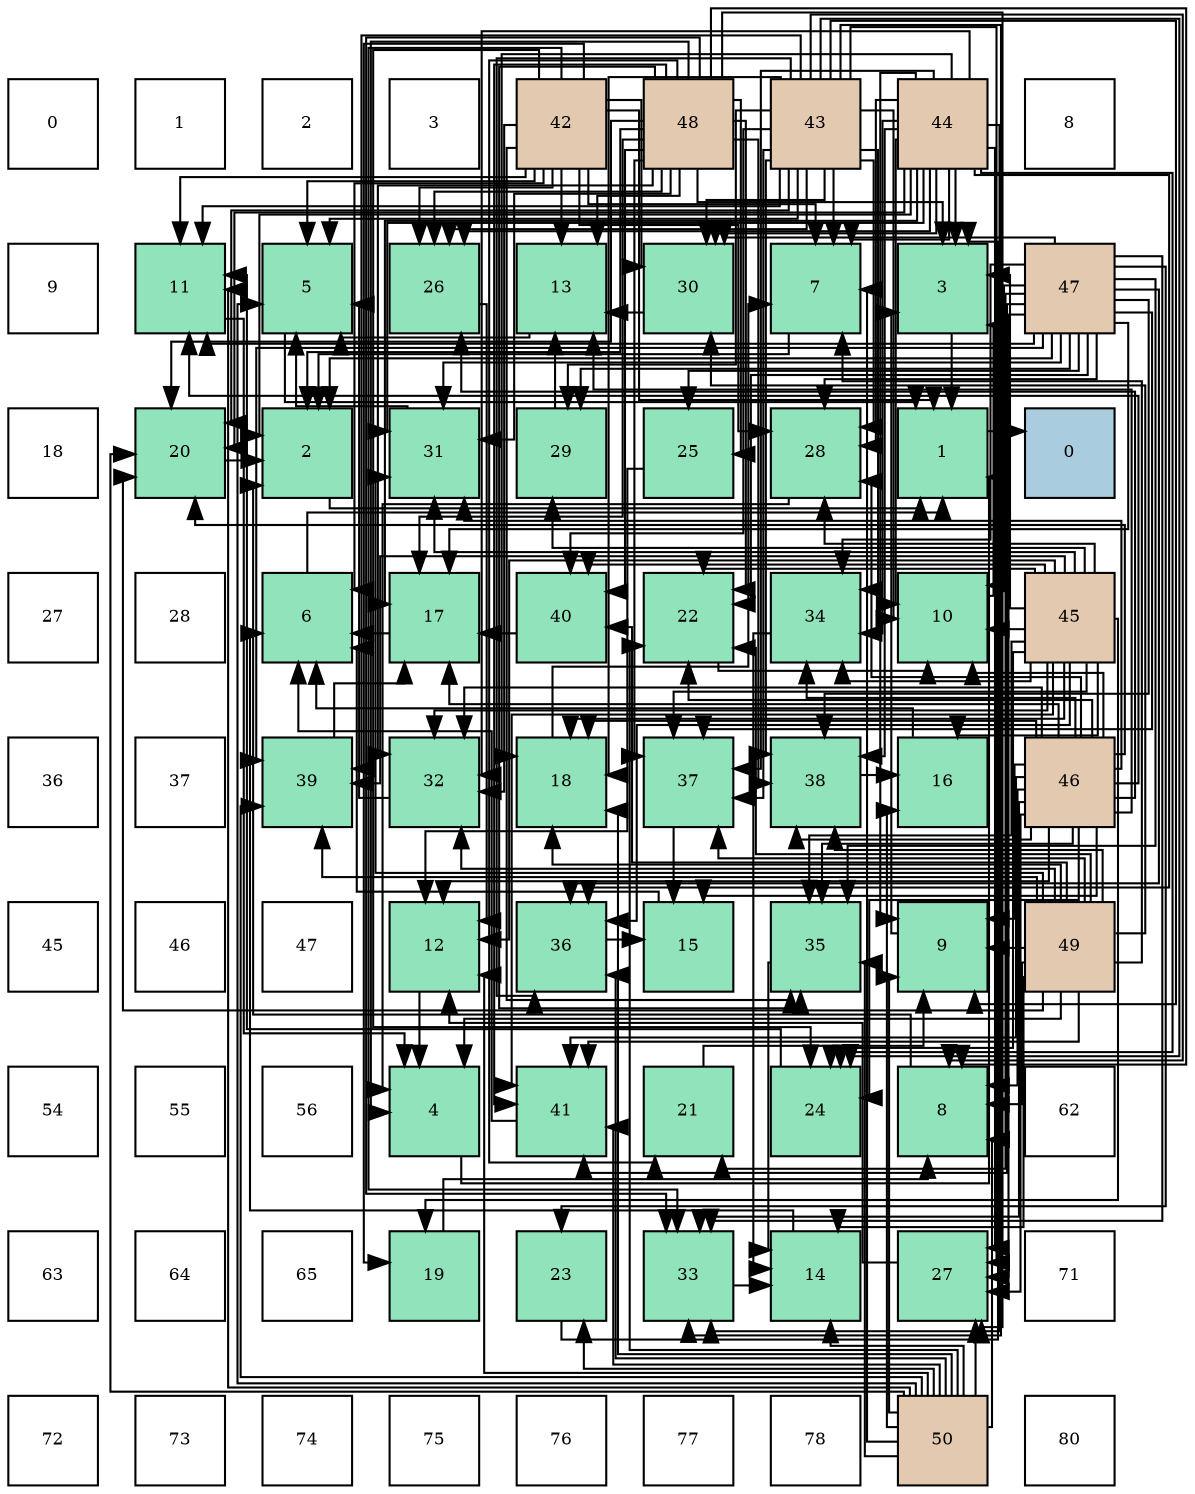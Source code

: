 digraph layout{
 rankdir=TB;
 splines=ortho;
 node [style=filled shape=square fixedsize=true width=0.6];
0[label="0", fontsize=8, fillcolor="#ffffff"];
1[label="1", fontsize=8, fillcolor="#ffffff"];
2[label="2", fontsize=8, fillcolor="#ffffff"];
3[label="3", fontsize=8, fillcolor="#ffffff"];
4[label="42", fontsize=8, fillcolor="#e3c9af"];
5[label="48", fontsize=8, fillcolor="#e3c9af"];
6[label="43", fontsize=8, fillcolor="#e3c9af"];
7[label="44", fontsize=8, fillcolor="#e3c9af"];
8[label="8", fontsize=8, fillcolor="#ffffff"];
9[label="9", fontsize=8, fillcolor="#ffffff"];
10[label="11", fontsize=8, fillcolor="#91e3bb"];
11[label="5", fontsize=8, fillcolor="#91e3bb"];
12[label="26", fontsize=8, fillcolor="#91e3bb"];
13[label="13", fontsize=8, fillcolor="#91e3bb"];
14[label="30", fontsize=8, fillcolor="#91e3bb"];
15[label="7", fontsize=8, fillcolor="#91e3bb"];
16[label="3", fontsize=8, fillcolor="#91e3bb"];
17[label="47", fontsize=8, fillcolor="#e3c9af"];
18[label="18", fontsize=8, fillcolor="#ffffff"];
19[label="20", fontsize=8, fillcolor="#91e3bb"];
20[label="2", fontsize=8, fillcolor="#91e3bb"];
21[label="31", fontsize=8, fillcolor="#91e3bb"];
22[label="29", fontsize=8, fillcolor="#91e3bb"];
23[label="25", fontsize=8, fillcolor="#91e3bb"];
24[label="28", fontsize=8, fillcolor="#91e3bb"];
25[label="1", fontsize=8, fillcolor="#91e3bb"];
26[label="0", fontsize=8, fillcolor="#a9ccde"];
27[label="27", fontsize=8, fillcolor="#ffffff"];
28[label="28", fontsize=8, fillcolor="#ffffff"];
29[label="6", fontsize=8, fillcolor="#91e3bb"];
30[label="17", fontsize=8, fillcolor="#91e3bb"];
31[label="40", fontsize=8, fillcolor="#91e3bb"];
32[label="22", fontsize=8, fillcolor="#91e3bb"];
33[label="34", fontsize=8, fillcolor="#91e3bb"];
34[label="10", fontsize=8, fillcolor="#91e3bb"];
35[label="45", fontsize=8, fillcolor="#e3c9af"];
36[label="36", fontsize=8, fillcolor="#ffffff"];
37[label="37", fontsize=8, fillcolor="#ffffff"];
38[label="39", fontsize=8, fillcolor="#91e3bb"];
39[label="32", fontsize=8, fillcolor="#91e3bb"];
40[label="18", fontsize=8, fillcolor="#91e3bb"];
41[label="37", fontsize=8, fillcolor="#91e3bb"];
42[label="38", fontsize=8, fillcolor="#91e3bb"];
43[label="16", fontsize=8, fillcolor="#91e3bb"];
44[label="46", fontsize=8, fillcolor="#e3c9af"];
45[label="45", fontsize=8, fillcolor="#ffffff"];
46[label="46", fontsize=8, fillcolor="#ffffff"];
47[label="47", fontsize=8, fillcolor="#ffffff"];
48[label="12", fontsize=8, fillcolor="#91e3bb"];
49[label="36", fontsize=8, fillcolor="#91e3bb"];
50[label="15", fontsize=8, fillcolor="#91e3bb"];
51[label="35", fontsize=8, fillcolor="#91e3bb"];
52[label="9", fontsize=8, fillcolor="#91e3bb"];
53[label="49", fontsize=8, fillcolor="#e3c9af"];
54[label="54", fontsize=8, fillcolor="#ffffff"];
55[label="55", fontsize=8, fillcolor="#ffffff"];
56[label="56", fontsize=8, fillcolor="#ffffff"];
57[label="4", fontsize=8, fillcolor="#91e3bb"];
58[label="41", fontsize=8, fillcolor="#91e3bb"];
59[label="21", fontsize=8, fillcolor="#91e3bb"];
60[label="24", fontsize=8, fillcolor="#91e3bb"];
61[label="8", fontsize=8, fillcolor="#91e3bb"];
62[label="62", fontsize=8, fillcolor="#ffffff"];
63[label="63", fontsize=8, fillcolor="#ffffff"];
64[label="64", fontsize=8, fillcolor="#ffffff"];
65[label="65", fontsize=8, fillcolor="#ffffff"];
66[label="19", fontsize=8, fillcolor="#91e3bb"];
67[label="23", fontsize=8, fillcolor="#91e3bb"];
68[label="33", fontsize=8, fillcolor="#91e3bb"];
69[label="14", fontsize=8, fillcolor="#91e3bb"];
70[label="27", fontsize=8, fillcolor="#91e3bb"];
71[label="71", fontsize=8, fillcolor="#ffffff"];
72[label="72", fontsize=8, fillcolor="#ffffff"];
73[label="73", fontsize=8, fillcolor="#ffffff"];
74[label="74", fontsize=8, fillcolor="#ffffff"];
75[label="75", fontsize=8, fillcolor="#ffffff"];
76[label="76", fontsize=8, fillcolor="#ffffff"];
77[label="77", fontsize=8, fillcolor="#ffffff"];
78[label="78", fontsize=8, fillcolor="#ffffff"];
79[label="50", fontsize=8, fillcolor="#e3c9af"];
80[label="80", fontsize=8, fillcolor="#ffffff"];
edge [constraint=false, style=vis];25 -> 26;
20 -> 25;
16 -> 25;
57 -> 25;
11 -> 25;
29 -> 25;
15 -> 20;
61 -> 20;
52 -> 16;
34 -> 16;
10 -> 57;
48 -> 57;
13 -> 11;
69 -> 29;
50 -> 29;
43 -> 29;
30 -> 29;
40 -> 15;
66 -> 61;
19 -> 20;
59 -> 52;
32 -> 34;
67 -> 16;
60 -> 10;
23 -> 48;
12 -> 48;
70 -> 48;
24 -> 57;
22 -> 13;
14 -> 13;
21 -> 11;
39 -> 11;
68 -> 69;
33 -> 69;
51 -> 69;
49 -> 50;
41 -> 50;
42 -> 43;
38 -> 30;
31 -> 30;
58 -> 29;
4 -> 25;
4 -> 11;
4 -> 29;
4 -> 15;
4 -> 10;
4 -> 13;
4 -> 66;
4 -> 60;
4 -> 12;
4 -> 24;
4 -> 14;
4 -> 39;
4 -> 68;
4 -> 51;
6 -> 11;
6 -> 15;
6 -> 61;
6 -> 52;
6 -> 34;
6 -> 10;
6 -> 40;
6 -> 19;
6 -> 60;
6 -> 12;
6 -> 70;
6 -> 24;
6 -> 22;
6 -> 14;
6 -> 68;
6 -> 33;
6 -> 49;
6 -> 41;
6 -> 42;
6 -> 38;
6 -> 31;
7 -> 20;
7 -> 16;
7 -> 15;
7 -> 52;
7 -> 34;
7 -> 30;
7 -> 40;
7 -> 19;
7 -> 60;
7 -> 12;
7 -> 70;
7 -> 24;
7 -> 14;
7 -> 21;
7 -> 39;
7 -> 68;
7 -> 33;
7 -> 49;
7 -> 41;
7 -> 42;
35 -> 16;
35 -> 34;
35 -> 48;
35 -> 43;
35 -> 40;
35 -> 66;
35 -> 32;
35 -> 60;
35 -> 24;
35 -> 22;
35 -> 21;
35 -> 39;
35 -> 33;
35 -> 51;
35 -> 49;
35 -> 41;
35 -> 38;
35 -> 31;
35 -> 58;
44 -> 61;
44 -> 52;
44 -> 34;
44 -> 10;
44 -> 48;
44 -> 13;
44 -> 50;
44 -> 30;
44 -> 40;
44 -> 19;
44 -> 32;
44 -> 60;
44 -> 12;
44 -> 70;
44 -> 24;
44 -> 21;
44 -> 39;
44 -> 68;
44 -> 33;
44 -> 51;
44 -> 42;
44 -> 58;
17 -> 20;
17 -> 34;
17 -> 10;
17 -> 30;
17 -> 59;
17 -> 32;
17 -> 67;
17 -> 23;
17 -> 70;
17 -> 24;
17 -> 22;
17 -> 14;
17 -> 21;
17 -> 68;
17 -> 33;
17 -> 51;
17 -> 49;
17 -> 41;
17 -> 42;
17 -> 38;
17 -> 58;
5 -> 20;
5 -> 16;
5 -> 57;
5 -> 61;
5 -> 13;
5 -> 30;
5 -> 19;
5 -> 59;
5 -> 32;
5 -> 23;
5 -> 12;
5 -> 70;
5 -> 21;
5 -> 39;
5 -> 68;
5 -> 51;
5 -> 41;
5 -> 42;
5 -> 31;
5 -> 58;
53 -> 57;
53 -> 15;
53 -> 61;
53 -> 52;
53 -> 69;
53 -> 40;
53 -> 19;
53 -> 32;
53 -> 14;
53 -> 21;
53 -> 39;
53 -> 41;
53 -> 42;
53 -> 38;
53 -> 31;
53 -> 58;
79 -> 11;
79 -> 15;
79 -> 61;
79 -> 52;
79 -> 10;
79 -> 48;
79 -> 69;
79 -> 43;
79 -> 40;
79 -> 19;
79 -> 32;
79 -> 67;
79 -> 70;
79 -> 51;
79 -> 49;
79 -> 38;
79 -> 58;
edge [constraint=true, style=invis];
0 -> 9 -> 18 -> 27 -> 36 -> 45 -> 54 -> 63 -> 72;
1 -> 10 -> 19 -> 28 -> 37 -> 46 -> 55 -> 64 -> 73;
2 -> 11 -> 20 -> 29 -> 38 -> 47 -> 56 -> 65 -> 74;
3 -> 12 -> 21 -> 30 -> 39 -> 48 -> 57 -> 66 -> 75;
4 -> 13 -> 22 -> 31 -> 40 -> 49 -> 58 -> 67 -> 76;
5 -> 14 -> 23 -> 32 -> 41 -> 50 -> 59 -> 68 -> 77;
6 -> 15 -> 24 -> 33 -> 42 -> 51 -> 60 -> 69 -> 78;
7 -> 16 -> 25 -> 34 -> 43 -> 52 -> 61 -> 70 -> 79;
8 -> 17 -> 26 -> 35 -> 44 -> 53 -> 62 -> 71 -> 80;
rank = same {0 -> 1 -> 2 -> 3 -> 4 -> 5 -> 6 -> 7 -> 8};
rank = same {9 -> 10 -> 11 -> 12 -> 13 -> 14 -> 15 -> 16 -> 17};
rank = same {18 -> 19 -> 20 -> 21 -> 22 -> 23 -> 24 -> 25 -> 26};
rank = same {27 -> 28 -> 29 -> 30 -> 31 -> 32 -> 33 -> 34 -> 35};
rank = same {36 -> 37 -> 38 -> 39 -> 40 -> 41 -> 42 -> 43 -> 44};
rank = same {45 -> 46 -> 47 -> 48 -> 49 -> 50 -> 51 -> 52 -> 53};
rank = same {54 -> 55 -> 56 -> 57 -> 58 -> 59 -> 60 -> 61 -> 62};
rank = same {63 -> 64 -> 65 -> 66 -> 67 -> 68 -> 69 -> 70 -> 71};
rank = same {72 -> 73 -> 74 -> 75 -> 76 -> 77 -> 78 -> 79 -> 80};
}